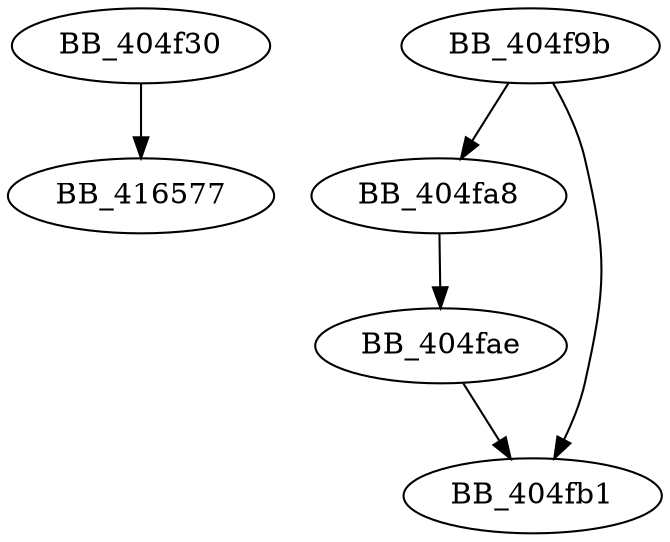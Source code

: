 DiGraph sub_404F30{
BB_404f30->BB_416577
BB_404f9b->BB_404fa8
BB_404f9b->BB_404fb1
BB_404fa8->BB_404fae
BB_404fae->BB_404fb1
}
